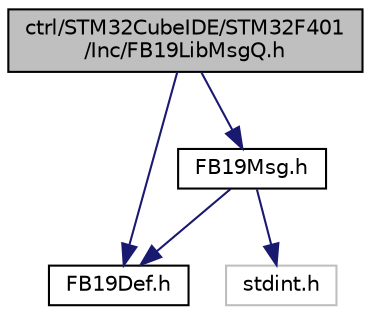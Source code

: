 digraph "ctrl/STM32CubeIDE/STM32F401/Inc/FB19LibMsgQ.h"
{
 // LATEX_PDF_SIZE
  edge [fontname="Helvetica",fontsize="10",labelfontname="Helvetica",labelfontsize="10"];
  node [fontname="Helvetica",fontsize="10",shape=record];
  Node1 [label="ctrl/STM32CubeIDE/STM32F401\l/Inc/FB19LibMsgQ.h",height=0.2,width=0.4,color="black", fillcolor="grey75", style="filled", fontcolor="black",tooltip="This file publishes the interface of a FieldBus19 library that encapsulates a specific type of messag..."];
  Node1 -> Node2 [color="midnightblue",fontsize="10",style="solid",fontname="Helvetica"];
  Node2 [label="FB19Def.h",height=0.2,width=0.4,color="black", fillcolor="white", style="filled",URL="$ctrl_2_s_t_m32_cube_i_d_e_2_s_t_m32_f401_2_inc_2_f_b19_def_8h.html",tooltip="This file defines FieldBus19 specific symbols."];
  Node1 -> Node3 [color="midnightblue",fontsize="10",style="solid",fontname="Helvetica"];
  Node3 [label="FB19Msg.h",height=0.2,width=0.4,color="black", fillcolor="white", style="filled",URL="$ctrl_2_s_t_m32_cube_i_d_e_2_s_t_m32_f401_2_inc_2_f_b19_msg_8h.html",tooltip="This file defines FieldBus19 message specific types."];
  Node3 -> Node4 [color="midnightblue",fontsize="10",style="solid",fontname="Helvetica"];
  Node4 [label="stdint.h",height=0.2,width=0.4,color="grey75", fillcolor="white", style="filled",tooltip=" "];
  Node3 -> Node2 [color="midnightblue",fontsize="10",style="solid",fontname="Helvetica"];
}
